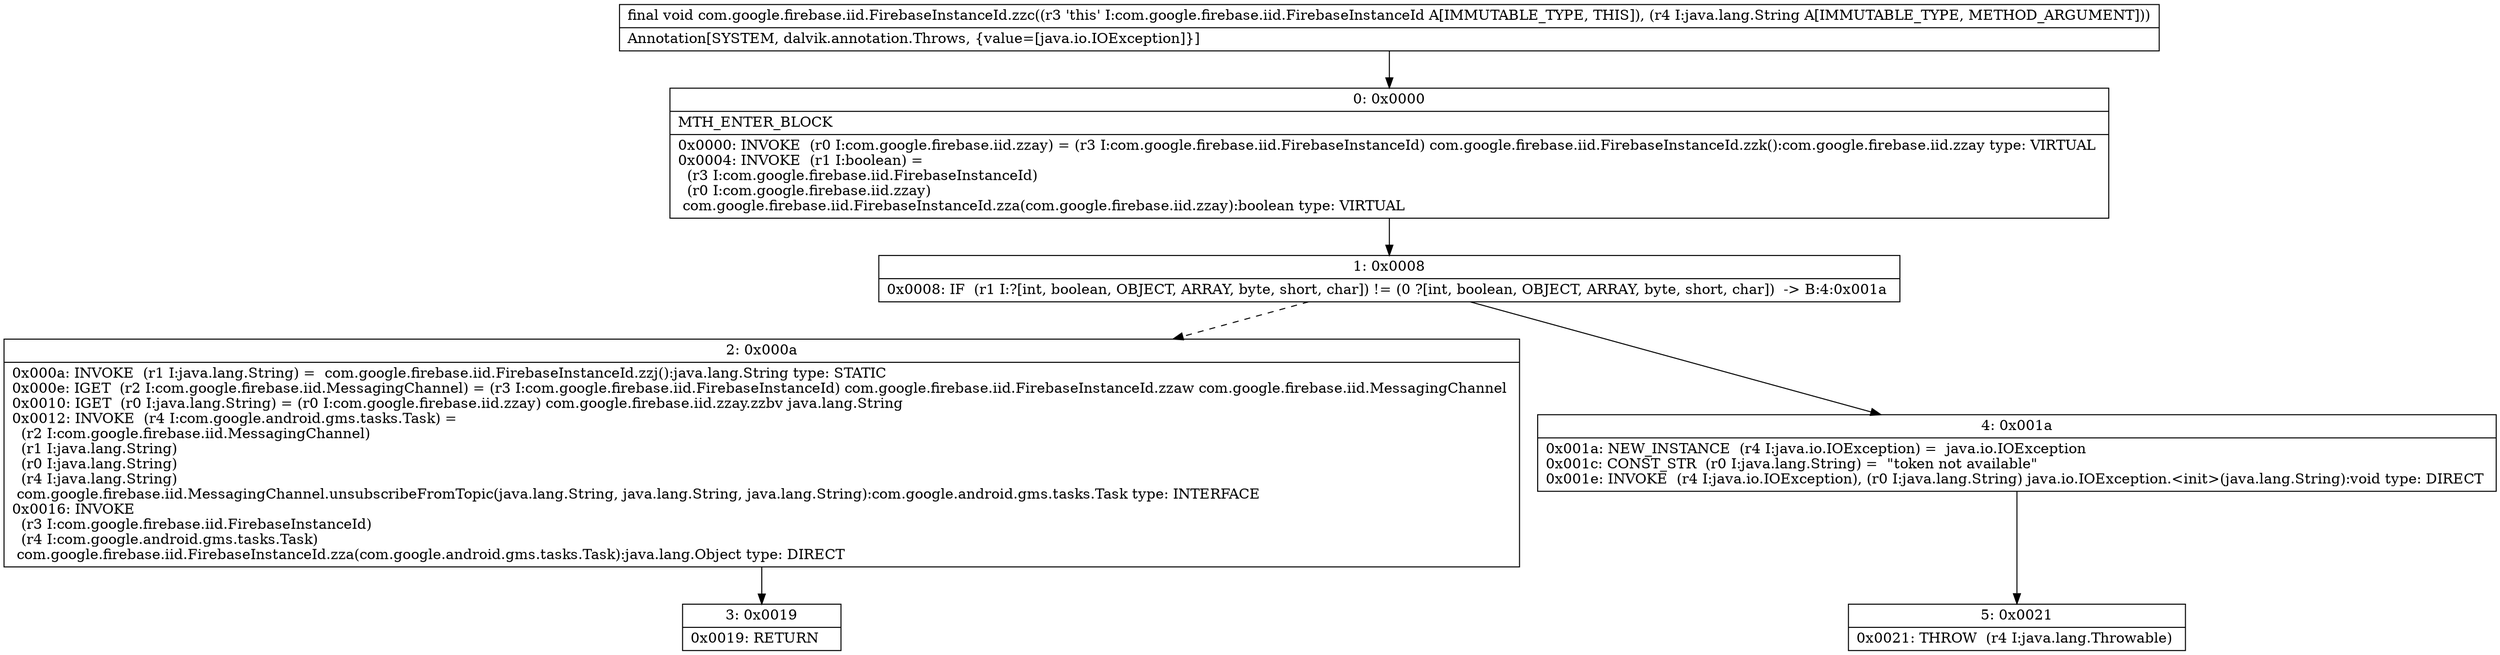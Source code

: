 digraph "CFG forcom.google.firebase.iid.FirebaseInstanceId.zzc(Ljava\/lang\/String;)V" {
Node_0 [shape=record,label="{0\:\ 0x0000|MTH_ENTER_BLOCK\l|0x0000: INVOKE  (r0 I:com.google.firebase.iid.zzay) = (r3 I:com.google.firebase.iid.FirebaseInstanceId) com.google.firebase.iid.FirebaseInstanceId.zzk():com.google.firebase.iid.zzay type: VIRTUAL \l0x0004: INVOKE  (r1 I:boolean) = \l  (r3 I:com.google.firebase.iid.FirebaseInstanceId)\l  (r0 I:com.google.firebase.iid.zzay)\l com.google.firebase.iid.FirebaseInstanceId.zza(com.google.firebase.iid.zzay):boolean type: VIRTUAL \l}"];
Node_1 [shape=record,label="{1\:\ 0x0008|0x0008: IF  (r1 I:?[int, boolean, OBJECT, ARRAY, byte, short, char]) != (0 ?[int, boolean, OBJECT, ARRAY, byte, short, char])  \-\> B:4:0x001a \l}"];
Node_2 [shape=record,label="{2\:\ 0x000a|0x000a: INVOKE  (r1 I:java.lang.String) =  com.google.firebase.iid.FirebaseInstanceId.zzj():java.lang.String type: STATIC \l0x000e: IGET  (r2 I:com.google.firebase.iid.MessagingChannel) = (r3 I:com.google.firebase.iid.FirebaseInstanceId) com.google.firebase.iid.FirebaseInstanceId.zzaw com.google.firebase.iid.MessagingChannel \l0x0010: IGET  (r0 I:java.lang.String) = (r0 I:com.google.firebase.iid.zzay) com.google.firebase.iid.zzay.zzbv java.lang.String \l0x0012: INVOKE  (r4 I:com.google.android.gms.tasks.Task) = \l  (r2 I:com.google.firebase.iid.MessagingChannel)\l  (r1 I:java.lang.String)\l  (r0 I:java.lang.String)\l  (r4 I:java.lang.String)\l com.google.firebase.iid.MessagingChannel.unsubscribeFromTopic(java.lang.String, java.lang.String, java.lang.String):com.google.android.gms.tasks.Task type: INTERFACE \l0x0016: INVOKE  \l  (r3 I:com.google.firebase.iid.FirebaseInstanceId)\l  (r4 I:com.google.android.gms.tasks.Task)\l com.google.firebase.iid.FirebaseInstanceId.zza(com.google.android.gms.tasks.Task):java.lang.Object type: DIRECT \l}"];
Node_3 [shape=record,label="{3\:\ 0x0019|0x0019: RETURN   \l}"];
Node_4 [shape=record,label="{4\:\ 0x001a|0x001a: NEW_INSTANCE  (r4 I:java.io.IOException) =  java.io.IOException \l0x001c: CONST_STR  (r0 I:java.lang.String) =  \"token not available\" \l0x001e: INVOKE  (r4 I:java.io.IOException), (r0 I:java.lang.String) java.io.IOException.\<init\>(java.lang.String):void type: DIRECT \l}"];
Node_5 [shape=record,label="{5\:\ 0x0021|0x0021: THROW  (r4 I:java.lang.Throwable) \l}"];
MethodNode[shape=record,label="{final void com.google.firebase.iid.FirebaseInstanceId.zzc((r3 'this' I:com.google.firebase.iid.FirebaseInstanceId A[IMMUTABLE_TYPE, THIS]), (r4 I:java.lang.String A[IMMUTABLE_TYPE, METHOD_ARGUMENT]))  | Annotation[SYSTEM, dalvik.annotation.Throws, \{value=[java.io.IOException]\}]\l}"];
MethodNode -> Node_0;
Node_0 -> Node_1;
Node_1 -> Node_2[style=dashed];
Node_1 -> Node_4;
Node_2 -> Node_3;
Node_4 -> Node_5;
}

